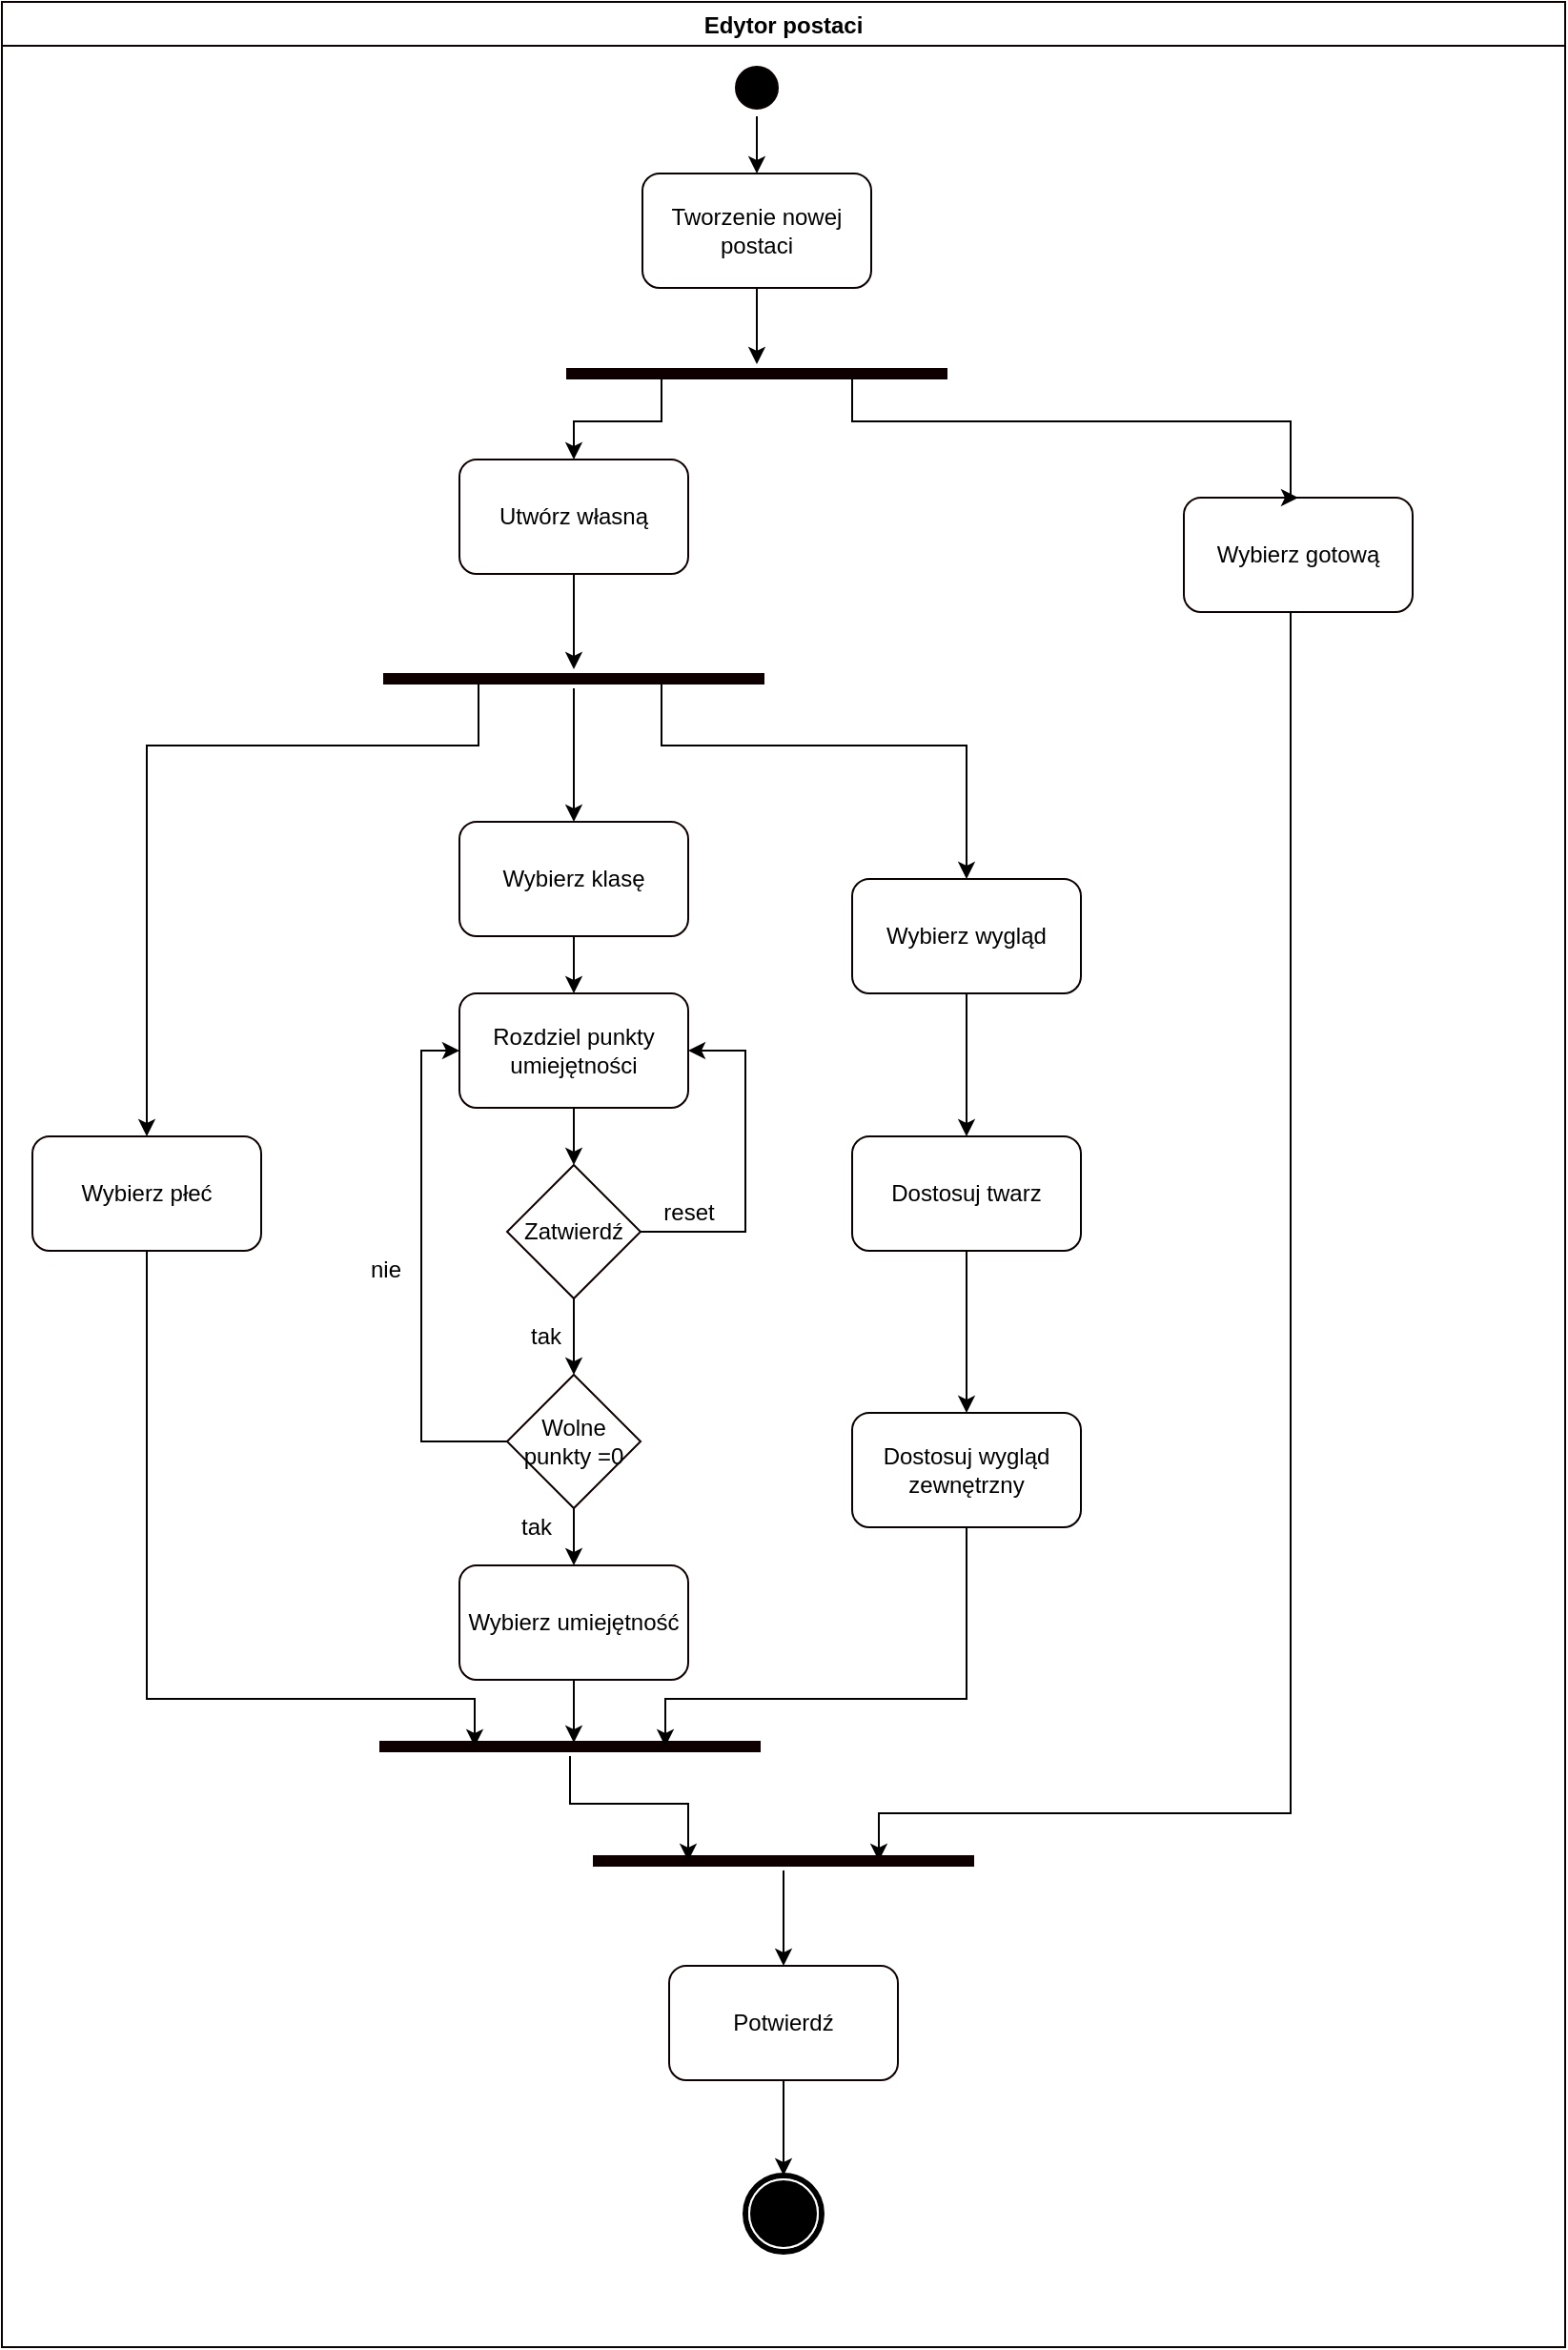 <mxfile version="13.1.2" type="device"><diagram id="g4oZgtwVzUHh5buX6FxW" name="Page-1"><mxGraphModel dx="1382" dy="2053" grid="1" gridSize="10" guides="1" tooltips="1" connect="1" arrows="1" fold="1" page="1" pageScale="1" pageWidth="827" pageHeight="1169" math="0" shadow="0"><root><mxCell id="0"/><mxCell id="1" parent="0"/><mxCell id="P9ZD3gbq-AAUb1U4SVyz-56" value="Edytor postaci" style="swimlane;strokeColor=#0F0000;" vertex="1" parent="1"><mxGeometry x="4" y="-20" width="820" height="1230" as="geometry"/></mxCell><mxCell id="P9ZD3gbq-AAUb1U4SVyz-57" value="reset&lt;br&gt;" style="text;html=1;align=center;verticalAlign=middle;resizable=0;points=[];autosize=1;" vertex="1" parent="P9ZD3gbq-AAUb1U4SVyz-56"><mxGeometry x="340" y="625" width="40" height="20" as="geometry"/></mxCell><mxCell id="P9ZD3gbq-AAUb1U4SVyz-58" value="tak&lt;br&gt;" style="text;html=1;align=center;verticalAlign=middle;resizable=0;points=[];autosize=1;" vertex="1" parent="P9ZD3gbq-AAUb1U4SVyz-56"><mxGeometry x="270" y="690" width="30" height="20" as="geometry"/></mxCell><mxCell id="P9ZD3gbq-AAUb1U4SVyz-17" value="Wybierz płeć" style="rounded=1;whiteSpace=wrap;html=1;strokeColor=#0F0000;" vertex="1" parent="P9ZD3gbq-AAUb1U4SVyz-56"><mxGeometry x="16" y="595" width="120" height="60" as="geometry"/></mxCell><mxCell id="P9ZD3gbq-AAUb1U4SVyz-25" value="Wybierz gotową" style="rounded=1;whiteSpace=wrap;html=1;strokeColor=#0F0000;" vertex="1" parent="P9ZD3gbq-AAUb1U4SVyz-56"><mxGeometry x="620" y="260" width="120" height="60" as="geometry"/></mxCell><mxCell id="P9ZD3gbq-AAUb1U4SVyz-19" value="Wybierz klasę" style="rounded=1;whiteSpace=wrap;html=1;strokeColor=#0F0000;" vertex="1" parent="P9ZD3gbq-AAUb1U4SVyz-56"><mxGeometry x="240" y="430" width="120" height="60" as="geometry"/></mxCell><mxCell id="P9ZD3gbq-AAUb1U4SVyz-38" value="Rozdziel punkty umiejętności" style="rounded=1;whiteSpace=wrap;html=1;strokeColor=#0F0000;" vertex="1" parent="P9ZD3gbq-AAUb1U4SVyz-56"><mxGeometry x="240" y="520" width="120" height="60" as="geometry"/></mxCell><mxCell id="P9ZD3gbq-AAUb1U4SVyz-41" value="" style="edgeStyle=orthogonalEdgeStyle;rounded=0;orthogonalLoop=1;jettySize=auto;html=1;" edge="1" parent="P9ZD3gbq-AAUb1U4SVyz-56" source="P9ZD3gbq-AAUb1U4SVyz-19" target="P9ZD3gbq-AAUb1U4SVyz-38"><mxGeometry relative="1" as="geometry"/></mxCell><mxCell id="P9ZD3gbq-AAUb1U4SVyz-60" style="edgeStyle=orthogonalEdgeStyle;rounded=0;orthogonalLoop=1;jettySize=auto;html=1;exitX=0.5;exitY=1;exitDx=0;exitDy=0;entryX=0.5;entryY=0;entryDx=0;entryDy=0;" edge="1" parent="P9ZD3gbq-AAUb1U4SVyz-56" source="P9ZD3gbq-AAUb1U4SVyz-39" target="P9ZD3gbq-AAUb1U4SVyz-59"><mxGeometry relative="1" as="geometry"/></mxCell><mxCell id="P9ZD3gbq-AAUb1U4SVyz-39" value="Zatwierdź" style="rhombus;whiteSpace=wrap;html=1;strokeColor=#0F0000;" vertex="1" parent="P9ZD3gbq-AAUb1U4SVyz-56"><mxGeometry x="265" y="610" width="70" height="70" as="geometry"/></mxCell><mxCell id="P9ZD3gbq-AAUb1U4SVyz-40" style="edgeStyle=orthogonalEdgeStyle;rounded=0;orthogonalLoop=1;jettySize=auto;html=1;exitX=1;exitY=0.5;exitDx=0;exitDy=0;entryX=1;entryY=0.5;entryDx=0;entryDy=0;" edge="1" parent="P9ZD3gbq-AAUb1U4SVyz-56" source="P9ZD3gbq-AAUb1U4SVyz-39" target="P9ZD3gbq-AAUb1U4SVyz-38"><mxGeometry relative="1" as="geometry"><Array as="points"><mxPoint x="390" y="645"/><mxPoint x="390" y="550"/></Array></mxGeometry></mxCell><mxCell id="P9ZD3gbq-AAUb1U4SVyz-42" value="" style="edgeStyle=orthogonalEdgeStyle;rounded=0;orthogonalLoop=1;jettySize=auto;html=1;" edge="1" parent="P9ZD3gbq-AAUb1U4SVyz-56" source="P9ZD3gbq-AAUb1U4SVyz-38" target="P9ZD3gbq-AAUb1U4SVyz-39"><mxGeometry relative="1" as="geometry"/></mxCell><mxCell id="P9ZD3gbq-AAUb1U4SVyz-43" value="Wybierz umiejętność" style="rounded=1;whiteSpace=wrap;html=1;strokeColor=#0F0000;" vertex="1" parent="P9ZD3gbq-AAUb1U4SVyz-56"><mxGeometry x="240" y="820" width="120" height="60" as="geometry"/></mxCell><mxCell id="P9ZD3gbq-AAUb1U4SVyz-61" style="edgeStyle=orthogonalEdgeStyle;rounded=0;orthogonalLoop=1;jettySize=auto;html=1;exitX=0;exitY=0.5;exitDx=0;exitDy=0;entryX=0;entryY=0.5;entryDx=0;entryDy=0;" edge="1" parent="P9ZD3gbq-AAUb1U4SVyz-56" source="P9ZD3gbq-AAUb1U4SVyz-59" target="P9ZD3gbq-AAUb1U4SVyz-38"><mxGeometry relative="1" as="geometry"/></mxCell><mxCell id="P9ZD3gbq-AAUb1U4SVyz-62" style="edgeStyle=orthogonalEdgeStyle;rounded=0;orthogonalLoop=1;jettySize=auto;html=1;exitX=0.5;exitY=1;exitDx=0;exitDy=0;entryX=0.5;entryY=0;entryDx=0;entryDy=0;" edge="1" parent="P9ZD3gbq-AAUb1U4SVyz-56" source="P9ZD3gbq-AAUb1U4SVyz-59" target="P9ZD3gbq-AAUb1U4SVyz-43"><mxGeometry relative="1" as="geometry"/></mxCell><mxCell id="P9ZD3gbq-AAUb1U4SVyz-59" value="Wolne punkty =0" style="rhombus;whiteSpace=wrap;html=1;strokeColor=#0F0000;" vertex="1" parent="P9ZD3gbq-AAUb1U4SVyz-56"><mxGeometry x="265" y="720" width="70" height="70" as="geometry"/></mxCell><mxCell id="P9ZD3gbq-AAUb1U4SVyz-66" value="tak&lt;br&gt;" style="text;html=1;align=center;verticalAlign=middle;resizable=0;points=[];autosize=1;" vertex="1" parent="P9ZD3gbq-AAUb1U4SVyz-56"><mxGeometry x="265" y="790" width="30" height="20" as="geometry"/></mxCell><mxCell id="P9ZD3gbq-AAUb1U4SVyz-67" value="nie" style="text;html=1;align=center;verticalAlign=middle;resizable=0;points=[];autosize=1;" vertex="1" parent="P9ZD3gbq-AAUb1U4SVyz-56"><mxGeometry x="186" y="655" width="30" height="20" as="geometry"/></mxCell><mxCell id="P9ZD3gbq-AAUb1U4SVyz-46" value="Dostosuj wygląd zewnętrzny" style="rounded=1;whiteSpace=wrap;html=1;strokeColor=#0A0000;" vertex="1" parent="P9ZD3gbq-AAUb1U4SVyz-56"><mxGeometry x="446" y="740" width="120" height="60" as="geometry"/></mxCell><mxCell id="P9ZD3gbq-AAUb1U4SVyz-45" value="Dostosuj twarz" style="rounded=1;whiteSpace=wrap;html=1;strokeColor=#0A0000;" vertex="1" parent="P9ZD3gbq-AAUb1U4SVyz-56"><mxGeometry x="446" y="595" width="120" height="60" as="geometry"/></mxCell><mxCell id="P9ZD3gbq-AAUb1U4SVyz-48" value="" style="edgeStyle=orthogonalEdgeStyle;rounded=0;orthogonalLoop=1;jettySize=auto;html=1;" edge="1" parent="P9ZD3gbq-AAUb1U4SVyz-56" source="P9ZD3gbq-AAUb1U4SVyz-45" target="P9ZD3gbq-AAUb1U4SVyz-46"><mxGeometry relative="1" as="geometry"/></mxCell><mxCell id="P9ZD3gbq-AAUb1U4SVyz-5" value="Wybierz wygląd" style="rounded=1;whiteSpace=wrap;html=1;strokeColor=#0A0000;" vertex="1" parent="P9ZD3gbq-AAUb1U4SVyz-56"><mxGeometry x="446" y="460" width="120" height="60" as="geometry"/></mxCell><mxCell id="P9ZD3gbq-AAUb1U4SVyz-47" value="" style="edgeStyle=orthogonalEdgeStyle;rounded=0;orthogonalLoop=1;jettySize=auto;html=1;" edge="1" parent="P9ZD3gbq-AAUb1U4SVyz-56" source="P9ZD3gbq-AAUb1U4SVyz-5" target="P9ZD3gbq-AAUb1U4SVyz-45"><mxGeometry relative="1" as="geometry"/></mxCell><mxCell id="P9ZD3gbq-AAUb1U4SVyz-16" style="edgeStyle=orthogonalEdgeStyle;rounded=0;orthogonalLoop=1;jettySize=auto;html=1;exitX=0.5;exitY=1;exitDx=0;exitDy=0;entryX=0.5;entryY=0;entryDx=0;entryDy=0;" edge="1" parent="1" source="P9ZD3gbq-AAUb1U4SVyz-2" target="P9ZD3gbq-AAUb1U4SVyz-3"><mxGeometry relative="1" as="geometry"/></mxCell><mxCell id="P9ZD3gbq-AAUb1U4SVyz-2" value="" style="ellipse;shape=startState;fillColor=#000000;strokeColor=#0A0000;" vertex="1" parent="1"><mxGeometry x="385" y="10" width="30" height="30" as="geometry"/></mxCell><mxCell id="P9ZD3gbq-AAUb1U4SVyz-55" style="edgeStyle=orthogonalEdgeStyle;rounded=0;orthogonalLoop=1;jettySize=auto;html=1;exitX=0.5;exitY=1;exitDx=0;exitDy=0;" edge="1" parent="1" source="P9ZD3gbq-AAUb1U4SVyz-3" target="P9ZD3gbq-AAUb1U4SVyz-23"><mxGeometry relative="1" as="geometry"/></mxCell><mxCell id="P9ZD3gbq-AAUb1U4SVyz-3" value="Tworzenie nowej postaci" style="rounded=1;whiteSpace=wrap;html=1;strokeColor=#0A0000;" vertex="1" parent="1"><mxGeometry x="340" y="70" width="120" height="60" as="geometry"/></mxCell><mxCell id="P9ZD3gbq-AAUb1U4SVyz-13" style="edgeStyle=orthogonalEdgeStyle;rounded=0;orthogonalLoop=1;jettySize=auto;html=1;exitX=0.75;exitY=0.5;exitDx=0;exitDy=0;exitPerimeter=0;entryX=0.5;entryY=0;entryDx=0;entryDy=0;" edge="1" parent="1" source="P9ZD3gbq-AAUb1U4SVyz-6" target="P9ZD3gbq-AAUb1U4SVyz-5"><mxGeometry relative="1" as="geometry"><mxPoint x="420" y="410" as="targetPoint"/><Array as="points"><mxPoint x="350" y="370"/><mxPoint x="510" y="370"/></Array></mxGeometry></mxCell><mxCell id="P9ZD3gbq-AAUb1U4SVyz-14" style="edgeStyle=orthogonalEdgeStyle;rounded=0;orthogonalLoop=1;jettySize=auto;html=1;exitX=0.25;exitY=0.5;exitDx=0;exitDy=0;exitPerimeter=0;entryX=0.5;entryY=0;entryDx=0;entryDy=0;" edge="1" parent="1" source="P9ZD3gbq-AAUb1U4SVyz-6" target="P9ZD3gbq-AAUb1U4SVyz-17"><mxGeometry relative="1" as="geometry"><mxPoint x="180" y="410" as="targetPoint"/><Array as="points"><mxPoint x="250" y="370"/><mxPoint x="70" y="370"/></Array></mxGeometry></mxCell><mxCell id="P9ZD3gbq-AAUb1U4SVyz-21" value="" style="edgeStyle=orthogonalEdgeStyle;rounded=0;orthogonalLoop=1;jettySize=auto;html=1;" edge="1" parent="1" source="P9ZD3gbq-AAUb1U4SVyz-6" target="P9ZD3gbq-AAUb1U4SVyz-19"><mxGeometry relative="1" as="geometry"/></mxCell><mxCell id="P9ZD3gbq-AAUb1U4SVyz-6" value="" style="shape=line;html=1;strokeWidth=6;strokeColor=#0F0000;" vertex="1" parent="1"><mxGeometry x="204" y="330" width="200" height="10" as="geometry"/></mxCell><mxCell id="P9ZD3gbq-AAUb1U4SVyz-15" style="edgeStyle=orthogonalEdgeStyle;rounded=0;orthogonalLoop=1;jettySize=auto;html=1;exitX=0.5;exitY=1;exitDx=0;exitDy=0;" edge="1" parent="1"><mxGeometry relative="1" as="geometry"><mxPoint x="400" y="80" as="sourcePoint"/><mxPoint x="400" y="80" as="targetPoint"/></mxGeometry></mxCell><mxCell id="P9ZD3gbq-AAUb1U4SVyz-26" style="edgeStyle=orthogonalEdgeStyle;rounded=0;orthogonalLoop=1;jettySize=auto;html=1;exitX=0.25;exitY=0.5;exitDx=0;exitDy=0;exitPerimeter=0;entryX=0.5;entryY=0;entryDx=0;entryDy=0;" edge="1" parent="1" source="P9ZD3gbq-AAUb1U4SVyz-23" target="P9ZD3gbq-AAUb1U4SVyz-24"><mxGeometry relative="1" as="geometry"/></mxCell><mxCell id="P9ZD3gbq-AAUb1U4SVyz-27" style="edgeStyle=orthogonalEdgeStyle;rounded=0;orthogonalLoop=1;jettySize=auto;html=1;exitX=0.75;exitY=0.5;exitDx=0;exitDy=0;exitPerimeter=0;entryX=0.5;entryY=0;entryDx=0;entryDy=0;" edge="1" parent="1" source="P9ZD3gbq-AAUb1U4SVyz-23" target="P9ZD3gbq-AAUb1U4SVyz-25"><mxGeometry relative="1" as="geometry"><Array as="points"><mxPoint x="450" y="200"/><mxPoint x="680" y="200"/></Array></mxGeometry></mxCell><mxCell id="P9ZD3gbq-AAUb1U4SVyz-23" value="" style="shape=line;html=1;strokeWidth=6;strokeColor=#0F0000;" vertex="1" parent="1"><mxGeometry x="300" y="170" width="200" height="10" as="geometry"/></mxCell><mxCell id="P9ZD3gbq-AAUb1U4SVyz-32" style="edgeStyle=orthogonalEdgeStyle;rounded=0;orthogonalLoop=1;jettySize=auto;html=1;exitX=0.5;exitY=1;exitDx=0;exitDy=0;" edge="1" parent="1" source="P9ZD3gbq-AAUb1U4SVyz-24" target="P9ZD3gbq-AAUb1U4SVyz-6"><mxGeometry relative="1" as="geometry"/></mxCell><mxCell id="P9ZD3gbq-AAUb1U4SVyz-24" value="Utwórz własną" style="rounded=1;whiteSpace=wrap;html=1;strokeColor=#0F0000;" vertex="1" parent="1"><mxGeometry x="244" y="220" width="120" height="60" as="geometry"/></mxCell><mxCell id="P9ZD3gbq-AAUb1U4SVyz-37" style="edgeStyle=orthogonalEdgeStyle;rounded=0;orthogonalLoop=1;jettySize=auto;html=1;exitX=0.5;exitY=1;exitDx=0;exitDy=0;entryX=0.75;entryY=0.5;entryDx=0;entryDy=0;entryPerimeter=0;" edge="1" parent="1" source="P9ZD3gbq-AAUb1U4SVyz-25" target="P9ZD3gbq-AAUb1U4SVyz-33"><mxGeometry relative="1" as="geometry"><Array as="points"><mxPoint x="680" y="930"/><mxPoint x="464" y="930"/></Array></mxGeometry></mxCell><mxCell id="P9ZD3gbq-AAUb1U4SVyz-28" value="" style="shape=mxgraph.bpmn.shape;html=1;verticalLabelPosition=bottom;labelBackgroundColor=#ffffff;verticalAlign=top;perimeter=ellipsePerimeter;outline=end;symbol=terminate;rounded=0;shadow=0;comic=0;strokeWidth=1;fontFamily=Verdana;fontSize=12;align=center;" vertex="1" parent="1"><mxGeometry x="394" y="1120" width="40" height="40" as="geometry"/></mxCell><mxCell id="P9ZD3gbq-AAUb1U4SVyz-31" style="edgeStyle=orthogonalEdgeStyle;rounded=0;orthogonalLoop=1;jettySize=auto;html=1;exitX=0.5;exitY=1;exitDx=0;exitDy=0;entryX=0.5;entryY=0;entryDx=0;entryDy=0;" edge="1" parent="1" source="P9ZD3gbq-AAUb1U4SVyz-29" target="P9ZD3gbq-AAUb1U4SVyz-28"><mxGeometry relative="1" as="geometry"/></mxCell><mxCell id="P9ZD3gbq-AAUb1U4SVyz-29" value="Potwierdź" style="rounded=1;whiteSpace=wrap;html=1;strokeColor=#0F0000;" vertex="1" parent="1"><mxGeometry x="354" y="1010" width="120" height="60" as="geometry"/></mxCell><mxCell id="P9ZD3gbq-AAUb1U4SVyz-34" value="" style="edgeStyle=orthogonalEdgeStyle;rounded=0;orthogonalLoop=1;jettySize=auto;html=1;" edge="1" parent="1" source="P9ZD3gbq-AAUb1U4SVyz-33" target="P9ZD3gbq-AAUb1U4SVyz-29"><mxGeometry relative="1" as="geometry"><mxPoint x="414" y="970" as="sourcePoint"/></mxGeometry></mxCell><mxCell id="P9ZD3gbq-AAUb1U4SVyz-33" value="" style="shape=line;html=1;strokeWidth=6;strokeColor=#0F0000;" vertex="1" parent="1"><mxGeometry x="314" y="950" width="200" height="10" as="geometry"/></mxCell><mxCell id="P9ZD3gbq-AAUb1U4SVyz-54" value="" style="edgeStyle=orthogonalEdgeStyle;rounded=0;orthogonalLoop=1;jettySize=auto;html=1;entryX=0.25;entryY=0.5;entryDx=0;entryDy=0;entryPerimeter=0;" edge="1" parent="1" source="P9ZD3gbq-AAUb1U4SVyz-49" target="P9ZD3gbq-AAUb1U4SVyz-33"><mxGeometry relative="1" as="geometry"><mxPoint x="300" y="980" as="targetPoint"/></mxGeometry></mxCell><mxCell id="P9ZD3gbq-AAUb1U4SVyz-49" value="" style="shape=line;html=1;strokeWidth=6;strokeColor=#0F0000;" vertex="1" parent="1"><mxGeometry x="202" y="890" width="200" height="10" as="geometry"/></mxCell><mxCell id="P9ZD3gbq-AAUb1U4SVyz-65" style="edgeStyle=orthogonalEdgeStyle;rounded=0;orthogonalLoop=1;jettySize=auto;html=1;exitX=0.5;exitY=1;exitDx=0;exitDy=0;entryX=0.51;entryY=0.3;entryDx=0;entryDy=0;entryPerimeter=0;" edge="1" parent="1" source="P9ZD3gbq-AAUb1U4SVyz-43" target="P9ZD3gbq-AAUb1U4SVyz-49"><mxGeometry relative="1" as="geometry"/></mxCell><mxCell id="P9ZD3gbq-AAUb1U4SVyz-68" style="edgeStyle=orthogonalEdgeStyle;rounded=0;orthogonalLoop=1;jettySize=auto;html=1;exitX=0.5;exitY=1;exitDx=0;exitDy=0;entryX=0.75;entryY=0.5;entryDx=0;entryDy=0;entryPerimeter=0;" edge="1" parent="1" source="P9ZD3gbq-AAUb1U4SVyz-46" target="P9ZD3gbq-AAUb1U4SVyz-49"><mxGeometry relative="1" as="geometry"><Array as="points"><mxPoint x="510" y="870"/><mxPoint x="352" y="870"/></Array></mxGeometry></mxCell><mxCell id="P9ZD3gbq-AAUb1U4SVyz-77" style="edgeStyle=orthogonalEdgeStyle;rounded=0;orthogonalLoop=1;jettySize=auto;html=1;exitX=0.5;exitY=1;exitDx=0;exitDy=0;entryX=0.25;entryY=0.5;entryDx=0;entryDy=0;entryPerimeter=0;" edge="1" parent="1" source="P9ZD3gbq-AAUb1U4SVyz-17" target="P9ZD3gbq-AAUb1U4SVyz-49"><mxGeometry relative="1" as="geometry"><Array as="points"><mxPoint x="80" y="870"/><mxPoint x="252" y="870"/></Array></mxGeometry></mxCell></root></mxGraphModel></diagram></mxfile>